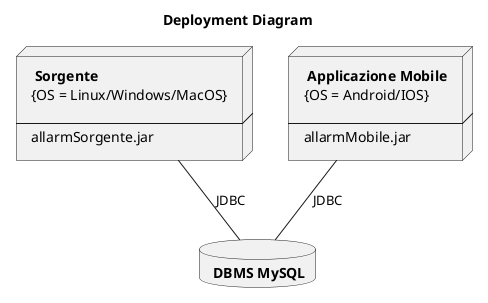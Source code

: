 @startuml
title Deployment Diagram

node Sorgente  [
<b> Sorgente
{OS = Linux/Windows/MacOS}

---
allarmSorgente.jar
]

node AppMobile [
<b> Applicazione Mobile
{OS = Android/IOS}

---
allarmMobile.jar
]

database DB [
<b> DBMS MySQL
]

Sorgente -- DB : JDBC
AppMobile -- DB : JDBC
@enduml